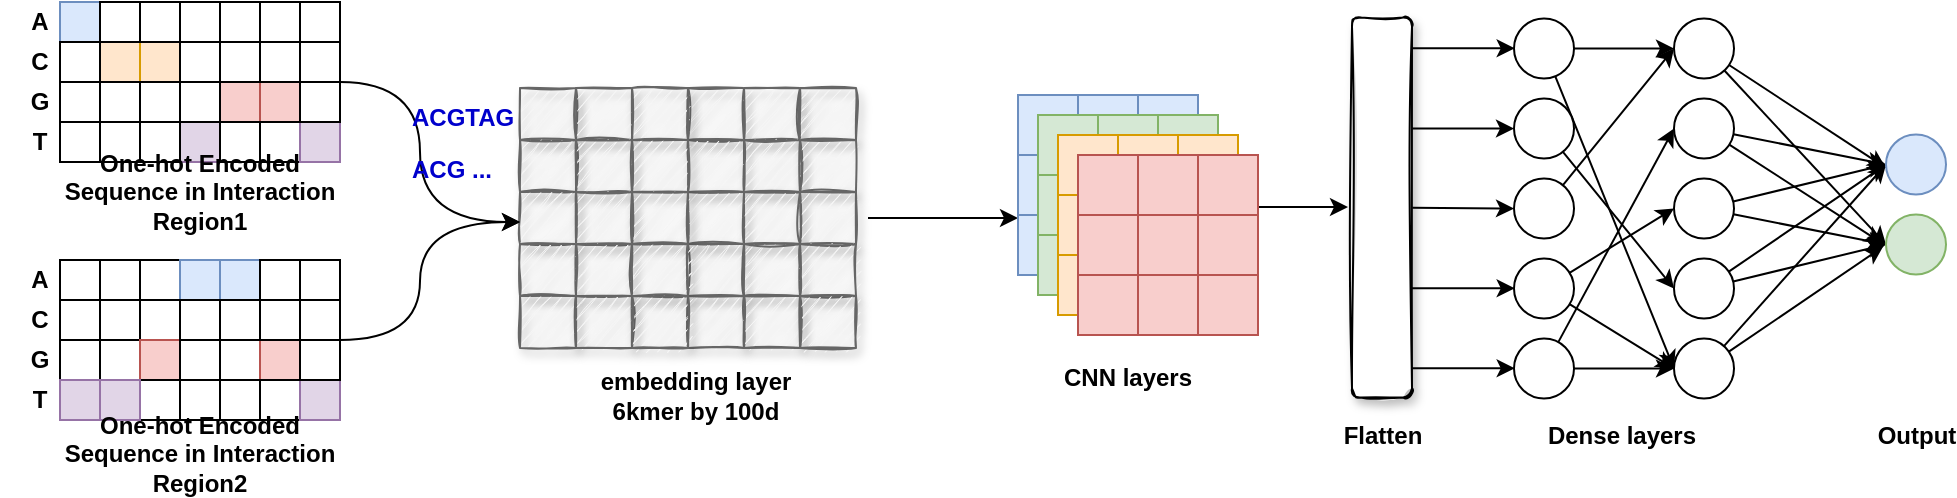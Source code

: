 <mxfile version="14.8.5" type="github">
  <diagram id="KxuiyelQ4g_LW83yEsCo" name="Page-1">
    <mxGraphModel dx="1185" dy="636" grid="1" gridSize="10" guides="1" tooltips="1" connect="1" arrows="1" fold="1" page="1" pageScale="1" pageWidth="4681" pageHeight="3300" math="0" shadow="0">
      <root>
        <mxCell id="0" />
        <mxCell id="1" parent="0" />
        <mxCell id="luZRHkZ189JOT4w14sl7-182" style="edgeStyle=orthogonalEdgeStyle;rounded=0;orthogonalLoop=1;jettySize=auto;html=1;entryX=0;entryY=0.5;entryDx=0;entryDy=0;fontStyle=1" edge="1" parent="1">
          <mxGeometry relative="1" as="geometry">
            <mxPoint x="570" y="284" as="sourcePoint" />
            <mxPoint x="645" y="284" as="targetPoint" />
            <Array as="points">
              <mxPoint x="590" y="284" />
              <mxPoint x="590" y="284" />
            </Array>
          </mxGeometry>
        </mxCell>
        <mxCell id="sUNE9Ao9WOD159sY9nD--49" value="&lt;div&gt;embedding layer&lt;/div&gt;&lt;div&gt;6kmer by 100d&lt;/div&gt;" style="text;html=1;strokeColor=none;fillColor=none;align=center;verticalAlign=middle;whiteSpace=wrap;rounded=0;fontStyle=1" parent="1" vertex="1">
          <mxGeometry x="404" y="363" width="160" height="20" as="geometry" />
        </mxCell>
        <mxCell id="luZRHkZ189JOT4w14sl7-183" value="" style="rounded=0;whiteSpace=wrap;html=1;shadow=1;glass=0;sketch=1;fillColor=#f5f5f5;strokeColor=#666666;fontColor=#333333;fontStyle=1" vertex="1" parent="1">
          <mxGeometry x="480" y="219" width="28" height="26" as="geometry" />
        </mxCell>
        <mxCell id="luZRHkZ189JOT4w14sl7-184" value="" style="rounded=0;whiteSpace=wrap;html=1;shadow=1;glass=0;sketch=1;fillColor=#f5f5f5;strokeColor=#666666;fontColor=#333333;fontStyle=1" vertex="1" parent="1">
          <mxGeometry x="508" y="219" width="28" height="26" as="geometry" />
        </mxCell>
        <mxCell id="luZRHkZ189JOT4w14sl7-185" value="" style="rounded=0;whiteSpace=wrap;html=1;shadow=1;glass=0;sketch=1;fillColor=#f5f5f5;strokeColor=#666666;fontColor=#333333;fontStyle=1" vertex="1" parent="1">
          <mxGeometry x="536" y="219" width="28" height="26" as="geometry" />
        </mxCell>
        <mxCell id="luZRHkZ189JOT4w14sl7-186" value="" style="rounded=0;whiteSpace=wrap;html=1;shadow=1;glass=0;sketch=1;fillColor=#f5f5f5;strokeColor=#666666;fontColor=#333333;fontStyle=1" vertex="1" parent="1">
          <mxGeometry x="480" y="245" width="28" height="26" as="geometry" />
        </mxCell>
        <mxCell id="luZRHkZ189JOT4w14sl7-187" value="" style="rounded=0;whiteSpace=wrap;html=1;shadow=1;glass=0;sketch=1;fillColor=#f5f5f5;strokeColor=#666666;fontColor=#333333;fontStyle=1" vertex="1" parent="1">
          <mxGeometry x="508" y="245" width="28" height="26" as="geometry" />
        </mxCell>
        <mxCell id="luZRHkZ189JOT4w14sl7-188" value="" style="rounded=0;whiteSpace=wrap;html=1;shadow=1;glass=0;sketch=1;fillColor=#f5f5f5;strokeColor=#666666;fontColor=#333333;fontStyle=1" vertex="1" parent="1">
          <mxGeometry x="536" y="245" width="28" height="26" as="geometry" />
        </mxCell>
        <mxCell id="luZRHkZ189JOT4w14sl7-189" value="" style="rounded=0;whiteSpace=wrap;html=1;shadow=1;glass=0;sketch=1;fillColor=#f5f5f5;strokeColor=#666666;fontColor=#333333;fontStyle=1" vertex="1" parent="1">
          <mxGeometry x="480" y="271" width="28" height="26" as="geometry" />
        </mxCell>
        <mxCell id="luZRHkZ189JOT4w14sl7-190" value="" style="rounded=0;whiteSpace=wrap;html=1;shadow=1;glass=0;sketch=1;fillColor=#f5f5f5;strokeColor=#666666;fontColor=#333333;fontStyle=1" vertex="1" parent="1">
          <mxGeometry x="508" y="271" width="28" height="26" as="geometry" />
        </mxCell>
        <mxCell id="luZRHkZ189JOT4w14sl7-191" value="" style="rounded=0;whiteSpace=wrap;html=1;shadow=1;glass=0;sketch=1;fillColor=#f5f5f5;strokeColor=#666666;fontColor=#333333;fontStyle=1" vertex="1" parent="1">
          <mxGeometry x="536" y="271" width="28" height="26" as="geometry" />
        </mxCell>
        <mxCell id="luZRHkZ189JOT4w14sl7-192" value="" style="rounded=0;whiteSpace=wrap;html=1;shadow=1;glass=0;sketch=1;fillColor=#f5f5f5;strokeColor=#666666;fontColor=#333333;fontStyle=1" vertex="1" parent="1">
          <mxGeometry x="480" y="297" width="28" height="26" as="geometry" />
        </mxCell>
        <mxCell id="luZRHkZ189JOT4w14sl7-193" value="" style="rounded=0;whiteSpace=wrap;html=1;shadow=1;glass=0;sketch=1;fillColor=#f5f5f5;strokeColor=#666666;fontColor=#333333;fontStyle=1" vertex="1" parent="1">
          <mxGeometry x="508" y="297" width="28" height="26" as="geometry" />
        </mxCell>
        <mxCell id="luZRHkZ189JOT4w14sl7-194" value="" style="rounded=0;whiteSpace=wrap;html=1;shadow=1;glass=0;sketch=1;fillColor=#f5f5f5;strokeColor=#666666;fontColor=#333333;fontStyle=1" vertex="1" parent="1">
          <mxGeometry x="536" y="297" width="28" height="26" as="geometry" />
        </mxCell>
        <mxCell id="luZRHkZ189JOT4w14sl7-195" value="" style="rounded=0;whiteSpace=wrap;html=1;shadow=1;glass=0;sketch=1;fillColor=#f5f5f5;strokeColor=#666666;fontColor=#333333;fontStyle=1" vertex="1" parent="1">
          <mxGeometry x="480" y="323" width="28" height="26" as="geometry" />
        </mxCell>
        <mxCell id="luZRHkZ189JOT4w14sl7-196" value="" style="rounded=0;whiteSpace=wrap;html=1;shadow=1;glass=0;sketch=1;fillColor=#f5f5f5;strokeColor=#666666;fontColor=#333333;fontStyle=1" vertex="1" parent="1">
          <mxGeometry x="508" y="323" width="28" height="26" as="geometry" />
        </mxCell>
        <mxCell id="luZRHkZ189JOT4w14sl7-197" value="" style="rounded=0;whiteSpace=wrap;html=1;shadow=1;glass=0;sketch=1;fillColor=#f5f5f5;strokeColor=#666666;fontColor=#333333;fontStyle=1" vertex="1" parent="1">
          <mxGeometry x="536" y="323" width="28" height="26" as="geometry" />
        </mxCell>
        <mxCell id="luZRHkZ189JOT4w14sl7-198" value="" style="rounded=0;whiteSpace=wrap;html=1;shadow=1;glass=0;sketch=1;fillColor=#f5f5f5;strokeColor=#666666;fontColor=#333333;fontStyle=1" vertex="1" parent="1">
          <mxGeometry x="396" y="219" width="28" height="26" as="geometry" />
        </mxCell>
        <mxCell id="luZRHkZ189JOT4w14sl7-199" value="" style="rounded=0;whiteSpace=wrap;html=1;shadow=1;glass=0;sketch=1;fillColor=#f5f5f5;strokeColor=#666666;fontColor=#333333;fontStyle=1" vertex="1" parent="1">
          <mxGeometry x="424" y="219" width="28" height="26" as="geometry" />
        </mxCell>
        <mxCell id="luZRHkZ189JOT4w14sl7-200" value="" style="rounded=0;whiteSpace=wrap;html=1;shadow=1;glass=0;sketch=1;fillColor=#f5f5f5;strokeColor=#666666;fontColor=#333333;fontStyle=1" vertex="1" parent="1">
          <mxGeometry x="452" y="219" width="28" height="26" as="geometry" />
        </mxCell>
        <mxCell id="luZRHkZ189JOT4w14sl7-201" value="" style="rounded=0;whiteSpace=wrap;html=1;shadow=1;glass=0;sketch=1;fillColor=#f5f5f5;strokeColor=#666666;fontColor=#333333;fontStyle=1" vertex="1" parent="1">
          <mxGeometry x="396" y="245" width="28" height="26" as="geometry" />
        </mxCell>
        <mxCell id="luZRHkZ189JOT4w14sl7-202" value="" style="rounded=0;whiteSpace=wrap;html=1;shadow=1;glass=0;sketch=1;fillColor=#f5f5f5;strokeColor=#666666;fontColor=#333333;fontStyle=1" vertex="1" parent="1">
          <mxGeometry x="424" y="245" width="28" height="26" as="geometry" />
        </mxCell>
        <mxCell id="luZRHkZ189JOT4w14sl7-203" value="" style="rounded=0;whiteSpace=wrap;html=1;shadow=1;glass=0;sketch=1;fillColor=#f5f5f5;strokeColor=#666666;fontColor=#333333;fontStyle=1" vertex="1" parent="1">
          <mxGeometry x="452" y="245" width="28" height="26" as="geometry" />
        </mxCell>
        <mxCell id="luZRHkZ189JOT4w14sl7-204" value="" style="rounded=0;whiteSpace=wrap;html=1;shadow=1;glass=0;sketch=1;fillColor=#f5f5f5;strokeColor=#666666;fontColor=#333333;fontStyle=1" vertex="1" parent="1">
          <mxGeometry x="396" y="271" width="28" height="26" as="geometry" />
        </mxCell>
        <mxCell id="luZRHkZ189JOT4w14sl7-205" value="" style="rounded=0;whiteSpace=wrap;html=1;shadow=1;glass=0;sketch=1;fillColor=#f5f5f5;strokeColor=#666666;fontColor=#333333;fontStyle=1" vertex="1" parent="1">
          <mxGeometry x="424" y="271" width="28" height="26" as="geometry" />
        </mxCell>
        <mxCell id="luZRHkZ189JOT4w14sl7-206" value="" style="rounded=0;whiteSpace=wrap;html=1;shadow=1;glass=0;sketch=1;fillColor=#f5f5f5;strokeColor=#666666;fontColor=#333333;fontStyle=1" vertex="1" parent="1">
          <mxGeometry x="452" y="271" width="28" height="26" as="geometry" />
        </mxCell>
        <mxCell id="luZRHkZ189JOT4w14sl7-207" value="" style="rounded=0;whiteSpace=wrap;html=1;shadow=1;glass=0;sketch=1;fillColor=#f5f5f5;strokeColor=#666666;fontColor=#333333;fontStyle=1" vertex="1" parent="1">
          <mxGeometry x="396" y="297" width="28" height="26" as="geometry" />
        </mxCell>
        <mxCell id="luZRHkZ189JOT4w14sl7-208" value="" style="rounded=0;whiteSpace=wrap;html=1;shadow=1;glass=0;sketch=1;fillColor=#f5f5f5;strokeColor=#666666;fontColor=#333333;fontStyle=1" vertex="1" parent="1">
          <mxGeometry x="424" y="297" width="28" height="26" as="geometry" />
        </mxCell>
        <mxCell id="luZRHkZ189JOT4w14sl7-209" value="" style="rounded=0;whiteSpace=wrap;html=1;shadow=1;glass=0;sketch=1;fillColor=#f5f5f5;strokeColor=#666666;fontColor=#333333;fontStyle=1" vertex="1" parent="1">
          <mxGeometry x="452" y="297" width="28" height="26" as="geometry" />
        </mxCell>
        <mxCell id="luZRHkZ189JOT4w14sl7-210" value="" style="rounded=0;whiteSpace=wrap;html=1;shadow=1;glass=0;sketch=1;fillColor=#f5f5f5;strokeColor=#666666;fontColor=#333333;fontStyle=1" vertex="1" parent="1">
          <mxGeometry x="396" y="323" width="28" height="26" as="geometry" />
        </mxCell>
        <mxCell id="luZRHkZ189JOT4w14sl7-211" value="" style="rounded=0;whiteSpace=wrap;html=1;shadow=1;glass=0;sketch=1;fillColor=#f5f5f5;strokeColor=#666666;fontColor=#333333;fontStyle=1" vertex="1" parent="1">
          <mxGeometry x="424" y="323" width="28" height="26" as="geometry" />
        </mxCell>
        <mxCell id="luZRHkZ189JOT4w14sl7-212" value="" style="rounded=0;whiteSpace=wrap;html=1;shadow=1;glass=0;sketch=1;fillColor=#f5f5f5;strokeColor=#666666;fontColor=#333333;fontStyle=1" vertex="1" parent="1">
          <mxGeometry x="452" y="323" width="28" height="26" as="geometry" />
        </mxCell>
        <mxCell id="luZRHkZ189JOT4w14sl7-215" value="G" style="text;html=1;strokeColor=none;fillColor=none;align=center;verticalAlign=middle;whiteSpace=wrap;rounded=0;fontStyle=1" vertex="1" parent="1">
          <mxGeometry x="136" y="216" width="40" height="20" as="geometry" />
        </mxCell>
        <mxCell id="luZRHkZ189JOT4w14sl7-216" value="T" style="text;html=1;strokeColor=none;fillColor=none;align=center;verticalAlign=middle;whiteSpace=wrap;rounded=0;fontStyle=1" vertex="1" parent="1">
          <mxGeometry x="136" y="236" width="40" height="20" as="geometry" />
        </mxCell>
        <mxCell id="luZRHkZ189JOT4w14sl7-217" value="&lt;div&gt;A&lt;/div&gt;" style="text;html=1;strokeColor=none;fillColor=none;align=center;verticalAlign=middle;whiteSpace=wrap;rounded=0;fontStyle=1" vertex="1" parent="1">
          <mxGeometry x="136" y="176" width="40" height="20" as="geometry" />
        </mxCell>
        <mxCell id="luZRHkZ189JOT4w14sl7-218" value="C" style="text;html=1;strokeColor=none;fillColor=none;align=center;verticalAlign=middle;whiteSpace=wrap;rounded=0;fontStyle=1" vertex="1" parent="1">
          <mxGeometry x="136" y="196" width="40" height="20" as="geometry" />
        </mxCell>
        <mxCell id="luZRHkZ189JOT4w14sl7-219" value="" style="whiteSpace=wrap;html=1;aspect=fixed;fillColor=#dae8fc;strokeColor=#6c8ebf;fontStyle=1" vertex="1" parent="1">
          <mxGeometry x="166" y="176" width="20" height="20" as="geometry" />
        </mxCell>
        <mxCell id="luZRHkZ189JOT4w14sl7-220" value="" style="whiteSpace=wrap;html=1;aspect=fixed;fontStyle=1" vertex="1" parent="1">
          <mxGeometry x="186" y="196" width="20" height="20" as="geometry" />
        </mxCell>
        <mxCell id="luZRHkZ189JOT4w14sl7-221" value="" style="whiteSpace=wrap;html=1;aspect=fixed;fillColor=#ffe6cc;strokeColor=#d79b00;fontStyle=1" vertex="1" parent="1">
          <mxGeometry x="186" y="196" width="20" height="20" as="geometry" />
        </mxCell>
        <mxCell id="luZRHkZ189JOT4w14sl7-222" value="" style="whiteSpace=wrap;html=1;aspect=fixed;fillColor=#ffe6cc;strokeColor=#d79b00;fontStyle=1" vertex="1" parent="1">
          <mxGeometry x="206" y="196" width="20" height="20" as="geometry" />
        </mxCell>
        <mxCell id="luZRHkZ189JOT4w14sl7-223" value="" style="whiteSpace=wrap;html=1;aspect=fixed;fillColor=#e1d5e7;strokeColor=#9673a6;fontStyle=1" vertex="1" parent="1">
          <mxGeometry x="226" y="236" width="20" height="20" as="geometry" />
        </mxCell>
        <mxCell id="luZRHkZ189JOT4w14sl7-224" value="" style="whiteSpace=wrap;html=1;aspect=fixed;fillColor=#f8cecc;strokeColor=#b85450;fontStyle=1" vertex="1" parent="1">
          <mxGeometry x="246" y="216" width="20" height="20" as="geometry" />
        </mxCell>
        <mxCell id="luZRHkZ189JOT4w14sl7-225" value="" style="whiteSpace=wrap;html=1;aspect=fixed;fillColor=#f8cecc;strokeColor=#b85450;fontStyle=1" vertex="1" parent="1">
          <mxGeometry x="266" y="216" width="20" height="20" as="geometry" />
        </mxCell>
        <mxCell id="luZRHkZ189JOT4w14sl7-226" value="" style="rounded=0;whiteSpace=wrap;html=1;fontStyle=1" vertex="1" parent="1">
          <mxGeometry x="166" y="196" width="20" height="20" as="geometry" />
        </mxCell>
        <mxCell id="luZRHkZ189JOT4w14sl7-227" value="" style="rounded=0;whiteSpace=wrap;html=1;fontStyle=1" vertex="1" parent="1">
          <mxGeometry x="166" y="216" width="20" height="20" as="geometry" />
        </mxCell>
        <mxCell id="luZRHkZ189JOT4w14sl7-228" value="" style="rounded=0;whiteSpace=wrap;html=1;fontStyle=1" vertex="1" parent="1">
          <mxGeometry x="186" y="216" width="20" height="20" as="geometry" />
        </mxCell>
        <mxCell id="luZRHkZ189JOT4w14sl7-229" value="" style="rounded=0;whiteSpace=wrap;html=1;fontStyle=1" vertex="1" parent="1">
          <mxGeometry x="206" y="216" width="20" height="20" as="geometry" />
        </mxCell>
        <mxCell id="luZRHkZ189JOT4w14sl7-230" value="" style="rounded=0;whiteSpace=wrap;html=1;fontStyle=1" vertex="1" parent="1">
          <mxGeometry x="226" y="216" width="20" height="20" as="geometry" />
        </mxCell>
        <mxCell id="luZRHkZ189JOT4w14sl7-231" value="" style="rounded=0;whiteSpace=wrap;html=1;fontStyle=1" vertex="1" parent="1">
          <mxGeometry x="206" y="236" width="20" height="20" as="geometry" />
        </mxCell>
        <mxCell id="luZRHkZ189JOT4w14sl7-232" value="" style="rounded=0;whiteSpace=wrap;html=1;fontStyle=1" vertex="1" parent="1">
          <mxGeometry x="166" y="236" width="20" height="20" as="geometry" />
        </mxCell>
        <mxCell id="luZRHkZ189JOT4w14sl7-233" value="" style="rounded=0;whiteSpace=wrap;html=1;fontStyle=1" vertex="1" parent="1">
          <mxGeometry x="186" y="236" width="20" height="20" as="geometry" />
        </mxCell>
        <mxCell id="luZRHkZ189JOT4w14sl7-234" value="" style="rounded=0;whiteSpace=wrap;html=1;fontStyle=1" vertex="1" parent="1">
          <mxGeometry x="246" y="236" width="20" height="20" as="geometry" />
        </mxCell>
        <mxCell id="luZRHkZ189JOT4w14sl7-235" value="" style="rounded=0;whiteSpace=wrap;html=1;fontStyle=1" vertex="1" parent="1">
          <mxGeometry x="266" y="236" width="20" height="20" as="geometry" />
        </mxCell>
        <mxCell id="luZRHkZ189JOT4w14sl7-236" value="" style="rounded=0;whiteSpace=wrap;html=1;fontStyle=1" vertex="1" parent="1">
          <mxGeometry x="186" y="176" width="20" height="20" as="geometry" />
        </mxCell>
        <mxCell id="luZRHkZ189JOT4w14sl7-237" value="" style="rounded=0;whiteSpace=wrap;html=1;fontStyle=1" vertex="1" parent="1">
          <mxGeometry x="206" y="176" width="20" height="20" as="geometry" />
        </mxCell>
        <mxCell id="luZRHkZ189JOT4w14sl7-238" value="" style="rounded=0;whiteSpace=wrap;html=1;fontStyle=1" vertex="1" parent="1">
          <mxGeometry x="226" y="176" width="20" height="20" as="geometry" />
        </mxCell>
        <mxCell id="luZRHkZ189JOT4w14sl7-239" value="" style="rounded=0;whiteSpace=wrap;html=1;fontStyle=1" vertex="1" parent="1">
          <mxGeometry x="246" y="176" width="20" height="20" as="geometry" />
        </mxCell>
        <mxCell id="luZRHkZ189JOT4w14sl7-240" value="" style="rounded=0;whiteSpace=wrap;html=1;fontStyle=1" vertex="1" parent="1">
          <mxGeometry x="226" y="196" width="20" height="20" as="geometry" />
        </mxCell>
        <mxCell id="luZRHkZ189JOT4w14sl7-241" value="" style="rounded=0;whiteSpace=wrap;html=1;fontStyle=1" vertex="1" parent="1">
          <mxGeometry x="246" y="196" width="20" height="20" as="geometry" />
        </mxCell>
        <mxCell id="luZRHkZ189JOT4w14sl7-242" value="" style="rounded=0;whiteSpace=wrap;html=1;fontStyle=1" vertex="1" parent="1">
          <mxGeometry x="266" y="196" width="20" height="20" as="geometry" />
        </mxCell>
        <mxCell id="luZRHkZ189JOT4w14sl7-243" value="" style="rounded=0;whiteSpace=wrap;html=1;fontStyle=1" vertex="1" parent="1">
          <mxGeometry x="266" y="176" width="20" height="20" as="geometry" />
        </mxCell>
        <mxCell id="luZRHkZ189JOT4w14sl7-244" value="" style="whiteSpace=wrap;html=1;aspect=fixed;fillColor=#e1d5e7;strokeColor=#9673a6;fontStyle=1" vertex="1" parent="1">
          <mxGeometry x="286" y="236" width="20" height="20" as="geometry" />
        </mxCell>
        <mxCell id="luZRHkZ189JOT4w14sl7-245" value="" style="rounded=0;whiteSpace=wrap;html=1;fontStyle=1" vertex="1" parent="1">
          <mxGeometry x="286" y="216" width="20" height="20" as="geometry" />
        </mxCell>
        <mxCell id="luZRHkZ189JOT4w14sl7-246" value="" style="rounded=0;whiteSpace=wrap;html=1;fontStyle=1" vertex="1" parent="1">
          <mxGeometry x="286" y="176" width="20" height="20" as="geometry" />
        </mxCell>
        <mxCell id="luZRHkZ189JOT4w14sl7-247" style="edgeStyle=orthogonalEdgeStyle;curved=1;rounded=0;orthogonalLoop=1;jettySize=auto;html=1;entryX=0;entryY=0.5;entryDx=0;entryDy=0;exitX=1;exitY=1;exitDx=0;exitDy=0;fontStyle=1" edge="1" parent="1" source="luZRHkZ189JOT4w14sl7-248">
          <mxGeometry relative="1" as="geometry">
            <mxPoint x="396" y="286.0" as="targetPoint" />
            <Array as="points">
              <mxPoint x="346" y="216.5" />
              <mxPoint x="346" y="286.5" />
            </Array>
          </mxGeometry>
        </mxCell>
        <mxCell id="luZRHkZ189JOT4w14sl7-248" value="" style="rounded=0;whiteSpace=wrap;html=1;fontStyle=1" vertex="1" parent="1">
          <mxGeometry x="286" y="196" width="20" height="20" as="geometry" />
        </mxCell>
        <mxCell id="luZRHkZ189JOT4w14sl7-249" value="G" style="text;html=1;strokeColor=none;fillColor=none;align=center;verticalAlign=middle;whiteSpace=wrap;rounded=0;fontStyle=1" vertex="1" parent="1">
          <mxGeometry x="136" y="345" width="40" height="20" as="geometry" />
        </mxCell>
        <mxCell id="luZRHkZ189JOT4w14sl7-250" value="T" style="text;html=1;strokeColor=none;fillColor=none;align=center;verticalAlign=middle;whiteSpace=wrap;rounded=0;fontStyle=1" vertex="1" parent="1">
          <mxGeometry x="136" y="365" width="40" height="20" as="geometry" />
        </mxCell>
        <mxCell id="luZRHkZ189JOT4w14sl7-251" value="&lt;div&gt;A&lt;/div&gt;" style="text;html=1;strokeColor=none;fillColor=none;align=center;verticalAlign=middle;whiteSpace=wrap;rounded=0;fontStyle=1" vertex="1" parent="1">
          <mxGeometry x="136" y="305" width="40" height="20" as="geometry" />
        </mxCell>
        <mxCell id="luZRHkZ189JOT4w14sl7-252" value="C" style="text;html=1;strokeColor=none;fillColor=none;align=center;verticalAlign=middle;whiteSpace=wrap;rounded=0;fontStyle=1" vertex="1" parent="1">
          <mxGeometry x="136" y="325" width="40" height="20" as="geometry" />
        </mxCell>
        <mxCell id="luZRHkZ189JOT4w14sl7-253" value="" style="whiteSpace=wrap;html=1;aspect=fixed;fontStyle=1" vertex="1" parent="1">
          <mxGeometry x="166" y="305" width="20" height="20" as="geometry" />
        </mxCell>
        <mxCell id="luZRHkZ189JOT4w14sl7-254" value="" style="whiteSpace=wrap;html=1;aspect=fixed;fontStyle=1" vertex="1" parent="1">
          <mxGeometry x="186" y="325" width="20" height="20" as="geometry" />
        </mxCell>
        <mxCell id="luZRHkZ189JOT4w14sl7-255" value="" style="whiteSpace=wrap;html=1;aspect=fixed;fontStyle=1" vertex="1" parent="1">
          <mxGeometry x="186" y="325" width="20" height="20" as="geometry" />
        </mxCell>
        <mxCell id="luZRHkZ189JOT4w14sl7-256" value="" style="whiteSpace=wrap;html=1;aspect=fixed;fontStyle=1" vertex="1" parent="1">
          <mxGeometry x="206" y="325" width="20" height="20" as="geometry" />
        </mxCell>
        <mxCell id="luZRHkZ189JOT4w14sl7-257" value="" style="whiteSpace=wrap;html=1;aspect=fixed;fontStyle=1" vertex="1" parent="1">
          <mxGeometry x="226" y="365" width="20" height="20" as="geometry" />
        </mxCell>
        <mxCell id="luZRHkZ189JOT4w14sl7-258" value="" style="whiteSpace=wrap;html=1;aspect=fixed;fontStyle=1" vertex="1" parent="1">
          <mxGeometry x="246" y="345" width="20" height="20" as="geometry" />
        </mxCell>
        <mxCell id="luZRHkZ189JOT4w14sl7-259" value="" style="whiteSpace=wrap;html=1;aspect=fixed;fillColor=#f8cecc;strokeColor=#b85450;fontStyle=1" vertex="1" parent="1">
          <mxGeometry x="266" y="345" width="20" height="20" as="geometry" />
        </mxCell>
        <mxCell id="luZRHkZ189JOT4w14sl7-260" value="" style="rounded=0;whiteSpace=wrap;html=1;fontStyle=1" vertex="1" parent="1">
          <mxGeometry x="166" y="325" width="20" height="20" as="geometry" />
        </mxCell>
        <mxCell id="luZRHkZ189JOT4w14sl7-261" value="" style="rounded=0;whiteSpace=wrap;html=1;fontStyle=1" vertex="1" parent="1">
          <mxGeometry x="166" y="345" width="20" height="20" as="geometry" />
        </mxCell>
        <mxCell id="luZRHkZ189JOT4w14sl7-262" value="" style="rounded=0;whiteSpace=wrap;html=1;fontStyle=1" vertex="1" parent="1">
          <mxGeometry x="186" y="345" width="20" height="20" as="geometry" />
        </mxCell>
        <mxCell id="luZRHkZ189JOT4w14sl7-263" value="" style="rounded=0;whiteSpace=wrap;html=1;fillColor=#f8cecc;strokeColor=#b85450;fontStyle=1" vertex="1" parent="1">
          <mxGeometry x="206" y="345" width="20" height="20" as="geometry" />
        </mxCell>
        <mxCell id="luZRHkZ189JOT4w14sl7-264" value="" style="rounded=0;whiteSpace=wrap;html=1;fontStyle=1" vertex="1" parent="1">
          <mxGeometry x="226" y="345" width="20" height="20" as="geometry" />
        </mxCell>
        <mxCell id="luZRHkZ189JOT4w14sl7-265" value="" style="rounded=0;whiteSpace=wrap;html=1;fontStyle=1" vertex="1" parent="1">
          <mxGeometry x="206" y="365" width="20" height="20" as="geometry" />
        </mxCell>
        <mxCell id="luZRHkZ189JOT4w14sl7-266" value="" style="rounded=0;whiteSpace=wrap;html=1;fillColor=#e1d5e7;strokeColor=#9673a6;fontStyle=1" vertex="1" parent="1">
          <mxGeometry x="166" y="365" width="20" height="20" as="geometry" />
        </mxCell>
        <mxCell id="luZRHkZ189JOT4w14sl7-267" value="" style="rounded=0;whiteSpace=wrap;html=1;fillColor=#e1d5e7;strokeColor=#9673a6;fontStyle=1" vertex="1" parent="1">
          <mxGeometry x="186" y="365" width="20" height="20" as="geometry" />
        </mxCell>
        <mxCell id="luZRHkZ189JOT4w14sl7-268" value="" style="rounded=0;whiteSpace=wrap;html=1;fontStyle=1" vertex="1" parent="1">
          <mxGeometry x="246" y="365" width="20" height="20" as="geometry" />
        </mxCell>
        <mxCell id="luZRHkZ189JOT4w14sl7-269" value="" style="rounded=0;whiteSpace=wrap;html=1;fontStyle=1" vertex="1" parent="1">
          <mxGeometry x="266" y="365" width="20" height="20" as="geometry" />
        </mxCell>
        <mxCell id="luZRHkZ189JOT4w14sl7-270" value="" style="rounded=0;whiteSpace=wrap;html=1;fontStyle=1" vertex="1" parent="1">
          <mxGeometry x="186" y="305" width="20" height="20" as="geometry" />
        </mxCell>
        <mxCell id="luZRHkZ189JOT4w14sl7-271" value="" style="rounded=0;whiteSpace=wrap;html=1;fontStyle=1" vertex="1" parent="1">
          <mxGeometry x="206" y="305" width="20" height="20" as="geometry" />
        </mxCell>
        <mxCell id="luZRHkZ189JOT4w14sl7-272" value="" style="rounded=0;whiteSpace=wrap;html=1;fillColor=#dae8fc;strokeColor=#6c8ebf;fontStyle=1" vertex="1" parent="1">
          <mxGeometry x="226" y="305" width="20" height="20" as="geometry" />
        </mxCell>
        <mxCell id="luZRHkZ189JOT4w14sl7-273" value="" style="rounded=0;whiteSpace=wrap;html=1;fillColor=#dae8fc;strokeColor=#6c8ebf;fontStyle=1" vertex="1" parent="1">
          <mxGeometry x="246" y="305" width="20" height="20" as="geometry" />
        </mxCell>
        <mxCell id="luZRHkZ189JOT4w14sl7-274" value="" style="rounded=0;whiteSpace=wrap;html=1;fontStyle=1" vertex="1" parent="1">
          <mxGeometry x="226" y="325" width="20" height="20" as="geometry" />
        </mxCell>
        <mxCell id="luZRHkZ189JOT4w14sl7-275" value="" style="rounded=0;whiteSpace=wrap;html=1;fontStyle=1" vertex="1" parent="1">
          <mxGeometry x="246" y="325" width="20" height="20" as="geometry" />
        </mxCell>
        <mxCell id="luZRHkZ189JOT4w14sl7-276" value="" style="rounded=0;whiteSpace=wrap;html=1;fontStyle=1" vertex="1" parent="1">
          <mxGeometry x="266" y="325" width="20" height="20" as="geometry" />
        </mxCell>
        <mxCell id="luZRHkZ189JOT4w14sl7-277" value="" style="rounded=0;whiteSpace=wrap;html=1;fontStyle=1" vertex="1" parent="1">
          <mxGeometry x="266" y="305" width="20" height="20" as="geometry" />
        </mxCell>
        <mxCell id="luZRHkZ189JOT4w14sl7-278" value="" style="whiteSpace=wrap;html=1;aspect=fixed;fillColor=#e1d5e7;strokeColor=#9673a6;fontStyle=1" vertex="1" parent="1">
          <mxGeometry x="286" y="365" width="20" height="20" as="geometry" />
        </mxCell>
        <mxCell id="luZRHkZ189JOT4w14sl7-279" value="" style="rounded=0;whiteSpace=wrap;html=1;fontStyle=1" vertex="1" parent="1">
          <mxGeometry x="286" y="345" width="20" height="20" as="geometry" />
        </mxCell>
        <mxCell id="luZRHkZ189JOT4w14sl7-280" value="" style="rounded=0;whiteSpace=wrap;html=1;fontStyle=1" vertex="1" parent="1">
          <mxGeometry x="286" y="305" width="20" height="20" as="geometry" />
        </mxCell>
        <mxCell id="luZRHkZ189JOT4w14sl7-281" style="edgeStyle=orthogonalEdgeStyle;curved=1;rounded=0;orthogonalLoop=1;jettySize=auto;html=1;entryX=0;entryY=0.5;entryDx=0;entryDy=0;exitX=1;exitY=1;exitDx=0;exitDy=0;fontStyle=1" edge="1" parent="1" source="luZRHkZ189JOT4w14sl7-282">
          <mxGeometry relative="1" as="geometry">
            <mxPoint x="396" y="286.0" as="targetPoint" />
            <Array as="points">
              <mxPoint x="346" y="345.5" />
              <mxPoint x="346" y="285.5" />
            </Array>
          </mxGeometry>
        </mxCell>
        <mxCell id="luZRHkZ189JOT4w14sl7-282" value="" style="rounded=0;whiteSpace=wrap;html=1;fontStyle=1" vertex="1" parent="1">
          <mxGeometry x="286" y="325" width="20" height="20" as="geometry" />
        </mxCell>
        <mxCell id="luZRHkZ189JOT4w14sl7-283" style="edgeStyle=orthogonalEdgeStyle;rounded=0;orthogonalLoop=1;jettySize=auto;html=1;entryX=0;entryY=0.5;entryDx=0;entryDy=0;fontStyle=1" edge="1" parent="1">
          <mxGeometry relative="1" as="geometry">
            <mxPoint x="765" y="278.5" as="sourcePoint" />
            <mxPoint x="810" y="278.5" as="targetPoint" />
            <Array as="points">
              <mxPoint x="780" y="278.5" />
              <mxPoint x="780" y="278.5" />
            </Array>
          </mxGeometry>
        </mxCell>
        <mxCell id="luZRHkZ189JOT4w14sl7-284" value="&lt;div&gt;CNN layers&lt;/div&gt;" style="text;html=1;strokeColor=none;fillColor=none;align=center;verticalAlign=middle;whiteSpace=wrap;rounded=0;fontStyle=1" vertex="1" parent="1">
          <mxGeometry x="575" y="353.5" width="250" height="20" as="geometry" />
        </mxCell>
        <mxCell id="luZRHkZ189JOT4w14sl7-285" value="" style="whiteSpace=wrap;html=1;aspect=fixed;fillColor=#dae8fc;strokeColor=#6c8ebf;fontStyle=1" vertex="1" parent="1">
          <mxGeometry x="645" y="222.5" width="30" height="30" as="geometry" />
        </mxCell>
        <mxCell id="luZRHkZ189JOT4w14sl7-286" value="" style="whiteSpace=wrap;html=1;aspect=fixed;fillColor=#dae8fc;strokeColor=#6c8ebf;fontStyle=1" vertex="1" parent="1">
          <mxGeometry x="675" y="222.5" width="30" height="30" as="geometry" />
        </mxCell>
        <mxCell id="luZRHkZ189JOT4w14sl7-287" value="" style="whiteSpace=wrap;html=1;aspect=fixed;fillColor=#dae8fc;strokeColor=#6c8ebf;fontStyle=1" vertex="1" parent="1">
          <mxGeometry x="705" y="222.5" width="30" height="30" as="geometry" />
        </mxCell>
        <mxCell id="luZRHkZ189JOT4w14sl7-288" value="" style="whiteSpace=wrap;html=1;aspect=fixed;fillColor=#dae8fc;strokeColor=#6c8ebf;fontStyle=1" vertex="1" parent="1">
          <mxGeometry x="645" y="252.5" width="30" height="30" as="geometry" />
        </mxCell>
        <mxCell id="luZRHkZ189JOT4w14sl7-289" value="" style="whiteSpace=wrap;html=1;aspect=fixed;fillColor=#dae8fc;strokeColor=#6c8ebf;fontStyle=1" vertex="1" parent="1">
          <mxGeometry x="675" y="252.5" width="30" height="30" as="geometry" />
        </mxCell>
        <mxCell id="luZRHkZ189JOT4w14sl7-290" value="" style="whiteSpace=wrap;html=1;aspect=fixed;fillColor=#dae8fc;strokeColor=#6c8ebf;fontStyle=1" vertex="1" parent="1">
          <mxGeometry x="705" y="252.5" width="30" height="30" as="geometry" />
        </mxCell>
        <mxCell id="luZRHkZ189JOT4w14sl7-291" value="" style="whiteSpace=wrap;html=1;aspect=fixed;fillColor=#dae8fc;strokeColor=#6c8ebf;fontStyle=1" vertex="1" parent="1">
          <mxGeometry x="645" y="282.5" width="30" height="30" as="geometry" />
        </mxCell>
        <mxCell id="luZRHkZ189JOT4w14sl7-292" value="" style="whiteSpace=wrap;html=1;aspect=fixed;fillColor=#dae8fc;strokeColor=#6c8ebf;fontStyle=1" vertex="1" parent="1">
          <mxGeometry x="675" y="282.5" width="30" height="30" as="geometry" />
        </mxCell>
        <mxCell id="luZRHkZ189JOT4w14sl7-293" value="" style="whiteSpace=wrap;html=1;aspect=fixed;fillColor=#dae8fc;strokeColor=#6c8ebf;fontStyle=1" vertex="1" parent="1">
          <mxGeometry x="705" y="282.5" width="30" height="30" as="geometry" />
        </mxCell>
        <mxCell id="luZRHkZ189JOT4w14sl7-294" value="" style="whiteSpace=wrap;html=1;aspect=fixed;fillColor=#d5e8d4;strokeColor=#82b366;fontStyle=1" vertex="1" parent="1">
          <mxGeometry x="655" y="232.5" width="30" height="30" as="geometry" />
        </mxCell>
        <mxCell id="luZRHkZ189JOT4w14sl7-295" value="" style="whiteSpace=wrap;html=1;aspect=fixed;fillColor=#d5e8d4;strokeColor=#82b366;fontStyle=1" vertex="1" parent="1">
          <mxGeometry x="685" y="232.5" width="30" height="30" as="geometry" />
        </mxCell>
        <mxCell id="luZRHkZ189JOT4w14sl7-296" value="" style="whiteSpace=wrap;html=1;aspect=fixed;fillColor=#d5e8d4;strokeColor=#82b366;fontStyle=1" vertex="1" parent="1">
          <mxGeometry x="715" y="232.5" width="30" height="30" as="geometry" />
        </mxCell>
        <mxCell id="luZRHkZ189JOT4w14sl7-297" value="" style="whiteSpace=wrap;html=1;aspect=fixed;fillColor=#d5e8d4;strokeColor=#82b366;fontStyle=1" vertex="1" parent="1">
          <mxGeometry x="655" y="262.5" width="30" height="30" as="geometry" />
        </mxCell>
        <mxCell id="luZRHkZ189JOT4w14sl7-298" value="" style="whiteSpace=wrap;html=1;aspect=fixed;fillColor=#d5e8d4;strokeColor=#82b366;fontStyle=1" vertex="1" parent="1">
          <mxGeometry x="685" y="262.5" width="30" height="30" as="geometry" />
        </mxCell>
        <mxCell id="luZRHkZ189JOT4w14sl7-299" value="" style="whiteSpace=wrap;html=1;aspect=fixed;fillColor=#d5e8d4;strokeColor=#82b366;fontStyle=1" vertex="1" parent="1">
          <mxGeometry x="715" y="262.5" width="30" height="30" as="geometry" />
        </mxCell>
        <mxCell id="luZRHkZ189JOT4w14sl7-300" value="" style="whiteSpace=wrap;html=1;aspect=fixed;fillColor=#d5e8d4;strokeColor=#82b366;fontStyle=1" vertex="1" parent="1">
          <mxGeometry x="655" y="292.5" width="30" height="30" as="geometry" />
        </mxCell>
        <mxCell id="luZRHkZ189JOT4w14sl7-301" value="" style="whiteSpace=wrap;html=1;aspect=fixed;fillColor=#d5e8d4;strokeColor=#82b366;fontStyle=1" vertex="1" parent="1">
          <mxGeometry x="685" y="292.5" width="30" height="30" as="geometry" />
        </mxCell>
        <mxCell id="luZRHkZ189JOT4w14sl7-302" value="" style="whiteSpace=wrap;html=1;aspect=fixed;fillColor=#d5e8d4;strokeColor=#82b366;fontStyle=1" vertex="1" parent="1">
          <mxGeometry x="715" y="292.5" width="30" height="30" as="geometry" />
        </mxCell>
        <mxCell id="luZRHkZ189JOT4w14sl7-303" value="" style="whiteSpace=wrap;html=1;aspect=fixed;fillColor=#ffe6cc;strokeColor=#d79b00;fontStyle=1" vertex="1" parent="1">
          <mxGeometry x="665" y="242.5" width="30" height="30" as="geometry" />
        </mxCell>
        <mxCell id="luZRHkZ189JOT4w14sl7-304" value="" style="whiteSpace=wrap;html=1;aspect=fixed;fillColor=#ffe6cc;strokeColor=#d79b00;fontStyle=1" vertex="1" parent="1">
          <mxGeometry x="695" y="242.5" width="30" height="30" as="geometry" />
        </mxCell>
        <mxCell id="luZRHkZ189JOT4w14sl7-305" value="" style="whiteSpace=wrap;html=1;aspect=fixed;fillColor=#ffe6cc;strokeColor=#d79b00;fontStyle=1" vertex="1" parent="1">
          <mxGeometry x="725" y="242.5" width="30" height="30" as="geometry" />
        </mxCell>
        <mxCell id="luZRHkZ189JOT4w14sl7-306" value="" style="whiteSpace=wrap;html=1;aspect=fixed;fillColor=#ffe6cc;strokeColor=#d79b00;fontStyle=1" vertex="1" parent="1">
          <mxGeometry x="665" y="272.5" width="30" height="30" as="geometry" />
        </mxCell>
        <mxCell id="luZRHkZ189JOT4w14sl7-307" value="" style="whiteSpace=wrap;html=1;aspect=fixed;fillColor=#ffe6cc;strokeColor=#d79b00;fontStyle=1" vertex="1" parent="1">
          <mxGeometry x="695" y="272.5" width="30" height="30" as="geometry" />
        </mxCell>
        <mxCell id="luZRHkZ189JOT4w14sl7-308" value="" style="whiteSpace=wrap;html=1;aspect=fixed;fillColor=#ffe6cc;strokeColor=#d79b00;fontStyle=1" vertex="1" parent="1">
          <mxGeometry x="725" y="272.5" width="30" height="30" as="geometry" />
        </mxCell>
        <mxCell id="luZRHkZ189JOT4w14sl7-309" value="" style="whiteSpace=wrap;html=1;aspect=fixed;fillColor=#ffe6cc;strokeColor=#d79b00;fontStyle=1" vertex="1" parent="1">
          <mxGeometry x="665" y="302.5" width="30" height="30" as="geometry" />
        </mxCell>
        <mxCell id="luZRHkZ189JOT4w14sl7-310" value="" style="whiteSpace=wrap;html=1;aspect=fixed;fillColor=#ffe6cc;strokeColor=#d79b00;fontStyle=1" vertex="1" parent="1">
          <mxGeometry x="695" y="302.5" width="30" height="30" as="geometry" />
        </mxCell>
        <mxCell id="luZRHkZ189JOT4w14sl7-311" value="" style="whiteSpace=wrap;html=1;aspect=fixed;fillColor=#ffe6cc;strokeColor=#d79b00;fontStyle=1" vertex="1" parent="1">
          <mxGeometry x="725" y="302.5" width="30" height="30" as="geometry" />
        </mxCell>
        <mxCell id="luZRHkZ189JOT4w14sl7-312" value="" style="whiteSpace=wrap;html=1;aspect=fixed;fillColor=#f8cecc;strokeColor=#b85450;fontStyle=1" vertex="1" parent="1">
          <mxGeometry x="675" y="252.5" width="30" height="30" as="geometry" />
        </mxCell>
        <mxCell id="luZRHkZ189JOT4w14sl7-313" value="" style="whiteSpace=wrap;html=1;aspect=fixed;fillColor=#f8cecc;strokeColor=#b85450;fontStyle=1" vertex="1" parent="1">
          <mxGeometry x="705" y="252.5" width="30" height="30" as="geometry" />
        </mxCell>
        <mxCell id="luZRHkZ189JOT4w14sl7-314" value="" style="whiteSpace=wrap;html=1;aspect=fixed;fillColor=#f8cecc;strokeColor=#b85450;fontStyle=1" vertex="1" parent="1">
          <mxGeometry x="735" y="252.5" width="30" height="30" as="geometry" />
        </mxCell>
        <mxCell id="luZRHkZ189JOT4w14sl7-315" value="" style="whiteSpace=wrap;html=1;aspect=fixed;fillColor=#f8cecc;strokeColor=#b85450;fontStyle=1" vertex="1" parent="1">
          <mxGeometry x="675" y="282.5" width="30" height="30" as="geometry" />
        </mxCell>
        <mxCell id="luZRHkZ189JOT4w14sl7-316" value="" style="whiteSpace=wrap;html=1;aspect=fixed;fillColor=#f8cecc;strokeColor=#b85450;fontStyle=1" vertex="1" parent="1">
          <mxGeometry x="705" y="282.5" width="30" height="30" as="geometry" />
        </mxCell>
        <mxCell id="luZRHkZ189JOT4w14sl7-317" value="" style="whiteSpace=wrap;html=1;aspect=fixed;fillColor=#f8cecc;strokeColor=#b85450;fontStyle=1" vertex="1" parent="1">
          <mxGeometry x="735" y="282.5" width="30" height="30" as="geometry" />
        </mxCell>
        <mxCell id="luZRHkZ189JOT4w14sl7-318" value="" style="whiteSpace=wrap;html=1;aspect=fixed;fillColor=#f8cecc;strokeColor=#b85450;fontStyle=1" vertex="1" parent="1">
          <mxGeometry x="675" y="312.5" width="30" height="30" as="geometry" />
        </mxCell>
        <mxCell id="luZRHkZ189JOT4w14sl7-319" value="" style="whiteSpace=wrap;html=1;aspect=fixed;fillColor=#f8cecc;strokeColor=#b85450;fontStyle=1" vertex="1" parent="1">
          <mxGeometry x="705" y="312.5" width="30" height="30" as="geometry" />
        </mxCell>
        <mxCell id="luZRHkZ189JOT4w14sl7-320" value="" style="whiteSpace=wrap;html=1;aspect=fixed;fillColor=#f8cecc;strokeColor=#b85450;fontStyle=1" vertex="1" parent="1">
          <mxGeometry x="735" y="312.5" width="30" height="30" as="geometry" />
        </mxCell>
        <mxCell id="luZRHkZ189JOT4w14sl7-374" value="One-hot Encoded Sequence in Interaction Region1" style="text;html=1;strokeColor=none;fillColor=none;align=center;verticalAlign=middle;whiteSpace=wrap;rounded=0;fontStyle=1" vertex="1" parent="1">
          <mxGeometry x="156" y="260.5" width="160" height="20" as="geometry" />
        </mxCell>
        <mxCell id="luZRHkZ189JOT4w14sl7-375" value="&lt;div&gt;One-hot Encoded Sequence in Interaction Region2&lt;/div&gt;" style="text;html=1;strokeColor=none;fillColor=none;align=center;verticalAlign=middle;whiteSpace=wrap;rounded=0;fontStyle=1" vertex="1" parent="1">
          <mxGeometry x="156" y="391.5" width="160" height="20" as="geometry" />
        </mxCell>
        <mxCell id="luZRHkZ189JOT4w14sl7-376" value="&lt;font color=&quot;#0000CC&quot;&gt;ACGTAG&lt;/font&gt;" style="text;whiteSpace=wrap;html=1;fontStyle=1" vertex="1" parent="1">
          <mxGeometry x="340" y="219.5" width="70" height="30" as="geometry" />
        </mxCell>
        <mxCell id="luZRHkZ189JOT4w14sl7-377" value="&lt;font color=&quot;#0000CC&quot;&gt;ACG ...&lt;/font&gt;" style="text;whiteSpace=wrap;html=1;fontStyle=1" vertex="1" parent="1">
          <mxGeometry x="340" y="245.5" width="70" height="30" as="geometry" />
        </mxCell>
        <mxCell id="luZRHkZ189JOT4w14sl7-378" value="Dense layers" style="text;html=1;strokeColor=none;fillColor=none;align=center;verticalAlign=middle;whiteSpace=wrap;rounded=0;fontStyle=1" vertex="1" parent="1">
          <mxGeometry x="902" y="383.25" width="90" height="20" as="geometry" />
        </mxCell>
        <mxCell id="luZRHkZ189JOT4w14sl7-379" value="Flatten" style="text;html=1;strokeColor=none;fillColor=none;align=center;verticalAlign=middle;whiteSpace=wrap;rounded=0;fontStyle=1" vertex="1" parent="1">
          <mxGeometry x="816.5" y="383.25" width="21" height="20" as="geometry" />
        </mxCell>
        <mxCell id="luZRHkZ189JOT4w14sl7-380" style="edgeStyle=none;rounded=1;jumpSize=20;orthogonalLoop=1;jettySize=auto;html=1;entryX=0;entryY=0.5;entryDx=0;entryDy=0;strokeWidth=1;fontStyle=1" edge="1" parent="1" source="luZRHkZ189JOT4w14sl7-382" target="luZRHkZ189JOT4w14sl7-407">
          <mxGeometry relative="1" as="geometry" />
        </mxCell>
        <mxCell id="luZRHkZ189JOT4w14sl7-381" style="edgeStyle=none;rounded=0;orthogonalLoop=1;jettySize=auto;html=1;entryX=0;entryY=0.5;entryDx=0;entryDy=0;fontStyle=1" edge="1" parent="1" source="luZRHkZ189JOT4w14sl7-382" target="luZRHkZ189JOT4w14sl7-395">
          <mxGeometry relative="1" as="geometry" />
        </mxCell>
        <mxCell id="luZRHkZ189JOT4w14sl7-382" value="" style="ellipse;whiteSpace=wrap;html=1;aspect=fixed;fontStyle=1" vertex="1" parent="1">
          <mxGeometry x="893" y="184.25" width="30" height="30" as="geometry" />
        </mxCell>
        <mxCell id="luZRHkZ189JOT4w14sl7-383" style="edgeStyle=none;rounded=1;jumpSize=20;orthogonalLoop=1;jettySize=auto;html=1;entryX=0;entryY=0.5;entryDx=0;entryDy=0;strokeWidth=1;fontStyle=1" edge="1" parent="1" source="luZRHkZ189JOT4w14sl7-384" target="luZRHkZ189JOT4w14sl7-404">
          <mxGeometry relative="1" as="geometry" />
        </mxCell>
        <mxCell id="luZRHkZ189JOT4w14sl7-384" value="" style="ellipse;whiteSpace=wrap;html=1;aspect=fixed;fontStyle=1" vertex="1" parent="1">
          <mxGeometry x="893" y="224.25" width="30" height="30" as="geometry" />
        </mxCell>
        <mxCell id="luZRHkZ189JOT4w14sl7-385" style="edgeStyle=none;rounded=1;jumpSize=20;orthogonalLoop=1;jettySize=auto;html=1;entryX=0;entryY=0.5;entryDx=0;entryDy=0;strokeWidth=1;fontStyle=1" edge="1" parent="1" source="luZRHkZ189JOT4w14sl7-386" target="luZRHkZ189JOT4w14sl7-395">
          <mxGeometry relative="1" as="geometry" />
        </mxCell>
        <mxCell id="luZRHkZ189JOT4w14sl7-386" value="" style="ellipse;whiteSpace=wrap;html=1;aspect=fixed;fontStyle=1" vertex="1" parent="1">
          <mxGeometry x="893" y="264.25" width="30" height="30" as="geometry" />
        </mxCell>
        <mxCell id="luZRHkZ189JOT4w14sl7-387" style="edgeStyle=none;rounded=0;orthogonalLoop=1;jettySize=auto;html=1;entryX=0;entryY=0.5;entryDx=0;entryDy=0;fontStyle=1" edge="1" parent="1" source="luZRHkZ189JOT4w14sl7-389" target="luZRHkZ189JOT4w14sl7-401">
          <mxGeometry relative="1" as="geometry" />
        </mxCell>
        <mxCell id="luZRHkZ189JOT4w14sl7-388" style="edgeStyle=none;rounded=0;orthogonalLoop=1;jettySize=auto;html=1;entryX=0;entryY=0.5;entryDx=0;entryDy=0;fontStyle=1" edge="1" parent="1" source="luZRHkZ189JOT4w14sl7-389" target="luZRHkZ189JOT4w14sl7-407">
          <mxGeometry relative="1" as="geometry" />
        </mxCell>
        <mxCell id="luZRHkZ189JOT4w14sl7-389" value="" style="ellipse;whiteSpace=wrap;html=1;aspect=fixed;fontStyle=1" vertex="1" parent="1">
          <mxGeometry x="893" y="304.25" width="30" height="30" as="geometry" />
        </mxCell>
        <mxCell id="luZRHkZ189JOT4w14sl7-390" style="edgeStyle=none;rounded=1;jumpSize=20;orthogonalLoop=1;jettySize=auto;html=1;entryX=0;entryY=0.5;entryDx=0;entryDy=0;strokeWidth=1;fontStyle=1" edge="1" parent="1" source="luZRHkZ189JOT4w14sl7-392" target="luZRHkZ189JOT4w14sl7-398">
          <mxGeometry relative="1" as="geometry" />
        </mxCell>
        <mxCell id="luZRHkZ189JOT4w14sl7-391" style="edgeStyle=none;rounded=1;jumpSize=20;orthogonalLoop=1;jettySize=auto;html=1;entryX=0;entryY=0.5;entryDx=0;entryDy=0;strokeWidth=1;fontStyle=1" edge="1" parent="1" source="luZRHkZ189JOT4w14sl7-392" target="luZRHkZ189JOT4w14sl7-407">
          <mxGeometry relative="1" as="geometry" />
        </mxCell>
        <mxCell id="luZRHkZ189JOT4w14sl7-392" value="" style="ellipse;whiteSpace=wrap;html=1;aspect=fixed;fontStyle=1" vertex="1" parent="1">
          <mxGeometry x="893" y="344.25" width="30" height="30" as="geometry" />
        </mxCell>
        <mxCell id="luZRHkZ189JOT4w14sl7-393" style="edgeStyle=none;rounded=1;jumpSize=20;orthogonalLoop=1;jettySize=auto;html=1;entryX=0;entryY=0.5;entryDx=0;entryDy=0;strokeWidth=1;fontStyle=1" edge="1" parent="1" source="luZRHkZ189JOT4w14sl7-395" target="luZRHkZ189JOT4w14sl7-410">
          <mxGeometry relative="1" as="geometry" />
        </mxCell>
        <mxCell id="luZRHkZ189JOT4w14sl7-394" style="edgeStyle=none;rounded=1;jumpSize=20;orthogonalLoop=1;jettySize=auto;html=1;strokeWidth=1;entryX=-0.001;entryY=0.557;entryDx=0;entryDy=0;entryPerimeter=0;fontStyle=1" edge="1" parent="1" source="luZRHkZ189JOT4w14sl7-395" target="luZRHkZ189JOT4w14sl7-409">
          <mxGeometry relative="1" as="geometry">
            <mxPoint x="1073" y="279.25" as="targetPoint" />
          </mxGeometry>
        </mxCell>
        <mxCell id="luZRHkZ189JOT4w14sl7-395" value="" style="ellipse;whiteSpace=wrap;html=1;aspect=fixed;fontStyle=1" vertex="1" parent="1">
          <mxGeometry x="973" y="184.25" width="30" height="30" as="geometry" />
        </mxCell>
        <mxCell id="luZRHkZ189JOT4w14sl7-396" style="edgeStyle=none;rounded=1;jumpSize=20;orthogonalLoop=1;jettySize=auto;html=1;entryX=0;entryY=0.5;entryDx=0;entryDy=0;strokeWidth=1;fontStyle=1" edge="1" parent="1" source="luZRHkZ189JOT4w14sl7-398" target="luZRHkZ189JOT4w14sl7-409">
          <mxGeometry relative="1" as="geometry" />
        </mxCell>
        <mxCell id="luZRHkZ189JOT4w14sl7-397" style="edgeStyle=none;rounded=1;jumpSize=20;orthogonalLoop=1;jettySize=auto;html=1;strokeWidth=1;entryX=-0.057;entryY=0.483;entryDx=0;entryDy=0;entryPerimeter=0;fontStyle=1" edge="1" parent="1" source="luZRHkZ189JOT4w14sl7-398" target="luZRHkZ189JOT4w14sl7-410">
          <mxGeometry relative="1" as="geometry">
            <mxPoint x="1083" y="319.25" as="targetPoint" />
          </mxGeometry>
        </mxCell>
        <mxCell id="luZRHkZ189JOT4w14sl7-398" value="" style="ellipse;whiteSpace=wrap;html=1;aspect=fixed;fontStyle=1" vertex="1" parent="1">
          <mxGeometry x="973" y="224.25" width="30" height="30" as="geometry" />
        </mxCell>
        <mxCell id="luZRHkZ189JOT4w14sl7-399" style="edgeStyle=none;rounded=1;jumpSize=20;orthogonalLoop=1;jettySize=auto;html=1;entryX=0;entryY=0.5;entryDx=0;entryDy=0;strokeWidth=1;fontStyle=1" edge="1" parent="1" source="luZRHkZ189JOT4w14sl7-401" target="luZRHkZ189JOT4w14sl7-410">
          <mxGeometry relative="1" as="geometry" />
        </mxCell>
        <mxCell id="luZRHkZ189JOT4w14sl7-400" style="edgeStyle=none;rounded=1;jumpSize=20;orthogonalLoop=1;jettySize=auto;html=1;strokeWidth=1;entryX=0;entryY=0.5;entryDx=0;entryDy=0;fontStyle=1" edge="1" parent="1" source="luZRHkZ189JOT4w14sl7-401" target="luZRHkZ189JOT4w14sl7-409">
          <mxGeometry relative="1" as="geometry">
            <mxPoint x="1083" y="279.25" as="targetPoint" />
          </mxGeometry>
        </mxCell>
        <mxCell id="luZRHkZ189JOT4w14sl7-401" value="" style="ellipse;whiteSpace=wrap;html=1;aspect=fixed;fontStyle=1" vertex="1" parent="1">
          <mxGeometry x="973" y="264.25" width="30" height="30" as="geometry" />
        </mxCell>
        <mxCell id="luZRHkZ189JOT4w14sl7-402" style="edgeStyle=none;rounded=1;jumpSize=20;orthogonalLoop=1;jettySize=auto;html=1;entryX=0;entryY=0.5;entryDx=0;entryDy=0;strokeWidth=1;fontStyle=1" edge="1" parent="1" source="luZRHkZ189JOT4w14sl7-404" target="luZRHkZ189JOT4w14sl7-409">
          <mxGeometry relative="1" as="geometry" />
        </mxCell>
        <mxCell id="luZRHkZ189JOT4w14sl7-403" style="edgeStyle=none;rounded=1;jumpSize=20;orthogonalLoop=1;jettySize=auto;html=1;strokeWidth=1;entryX=0;entryY=0.5;entryDx=0;entryDy=0;fontStyle=1" edge="1" parent="1" source="luZRHkZ189JOT4w14sl7-404" target="luZRHkZ189JOT4w14sl7-410">
          <mxGeometry relative="1" as="geometry">
            <mxPoint x="1073" y="319.25" as="targetPoint" />
          </mxGeometry>
        </mxCell>
        <mxCell id="luZRHkZ189JOT4w14sl7-404" value="" style="ellipse;whiteSpace=wrap;html=1;aspect=fixed;fontStyle=1" vertex="1" parent="1">
          <mxGeometry x="973" y="304.25" width="30" height="30" as="geometry" />
        </mxCell>
        <mxCell id="luZRHkZ189JOT4w14sl7-405" style="edgeStyle=none;rounded=1;jumpSize=20;orthogonalLoop=1;jettySize=auto;html=1;strokeWidth=1;entryX=-0.05;entryY=0.538;entryDx=0;entryDy=0;entryPerimeter=0;fontStyle=1" edge="1" parent="1" source="luZRHkZ189JOT4w14sl7-407" target="luZRHkZ189JOT4w14sl7-410">
          <mxGeometry relative="1" as="geometry">
            <mxPoint x="1083" y="319.25" as="targetPoint" />
          </mxGeometry>
        </mxCell>
        <mxCell id="luZRHkZ189JOT4w14sl7-406" style="edgeStyle=none;rounded=1;jumpSize=20;orthogonalLoop=1;jettySize=auto;html=1;strokeWidth=1;entryX=0;entryY=0.5;entryDx=0;entryDy=0;fontStyle=1" edge="1" parent="1" source="luZRHkZ189JOT4w14sl7-407" target="luZRHkZ189JOT4w14sl7-409">
          <mxGeometry relative="1" as="geometry">
            <mxPoint x="1073" y="279.25" as="targetPoint" />
          </mxGeometry>
        </mxCell>
        <mxCell id="luZRHkZ189JOT4w14sl7-407" value="" style="ellipse;whiteSpace=wrap;html=1;aspect=fixed;fontStyle=1" vertex="1" parent="1">
          <mxGeometry x="973" y="344.25" width="30" height="30" as="geometry" />
        </mxCell>
        <mxCell id="luZRHkZ189JOT4w14sl7-408" value="&lt;div&gt;Output&lt;/div&gt;" style="text;html=1;strokeColor=none;fillColor=none;align=center;verticalAlign=middle;whiteSpace=wrap;rounded=0;fontStyle=1" vertex="1" parent="1">
          <mxGeometry x="1082.75" y="383.25" width="22.5" height="20" as="geometry" />
        </mxCell>
        <mxCell id="luZRHkZ189JOT4w14sl7-409" value="" style="ellipse;whiteSpace=wrap;html=1;aspect=fixed;fillColor=#dae8fc;strokeColor=#6c8ebf;fontStyle=1" vertex="1" parent="1">
          <mxGeometry x="1079" y="242.25" width="30" height="30" as="geometry" />
        </mxCell>
        <mxCell id="luZRHkZ189JOT4w14sl7-410" value="" style="ellipse;whiteSpace=wrap;html=1;aspect=fixed;fillColor=#d5e8d4;strokeColor=#82b366;fontStyle=1" vertex="1" parent="1">
          <mxGeometry x="1079" y="282.25" width="30" height="30" as="geometry" />
        </mxCell>
        <mxCell id="luZRHkZ189JOT4w14sl7-411" style="rounded=0;orthogonalLoop=1;jettySize=auto;html=1;entryX=0;entryY=0.5;entryDx=0;entryDy=0;fontStyle=1" edge="1" parent="1" source="luZRHkZ189JOT4w14sl7-412">
          <mxGeometry relative="1" as="geometry">
            <mxPoint x="893.0" y="279.25" as="targetPoint" />
          </mxGeometry>
        </mxCell>
        <mxCell id="luZRHkZ189JOT4w14sl7-412" value="" style="rounded=1;whiteSpace=wrap;html=1;shadow=1;glass=0;sketch=1;fontStyle=1" vertex="1" parent="1">
          <mxGeometry x="812" y="183.75" width="30" height="190" as="geometry" />
        </mxCell>
        <mxCell id="luZRHkZ189JOT4w14sl7-413" value="" style="endArrow=classic;html=1;entryX=0;entryY=0.5;entryDx=0;entryDy=0;exitX=0.989;exitY=0.292;exitDx=0;exitDy=0;exitPerimeter=0;fontStyle=1" edge="1" parent="1" source="luZRHkZ189JOT4w14sl7-412">
          <mxGeometry width="50" height="50" relative="1" as="geometry">
            <mxPoint x="843" y="292.25" as="sourcePoint" />
            <mxPoint x="893.0" y="239.25" as="targetPoint" />
          </mxGeometry>
        </mxCell>
        <mxCell id="luZRHkZ189JOT4w14sl7-414" value="" style="endArrow=classic;html=1;entryX=0;entryY=0.5;entryDx=0;entryDy=0;exitX=0.989;exitY=0.292;exitDx=0;exitDy=0;exitPerimeter=0;fontStyle=1" edge="1" parent="1">
          <mxGeometry width="50" height="50" relative="1" as="geometry">
            <mxPoint x="842" y="199.15" as="sourcePoint" />
            <mxPoint x="893.33" y="199.17" as="targetPoint" />
          </mxGeometry>
        </mxCell>
        <mxCell id="luZRHkZ189JOT4w14sl7-415" value="" style="endArrow=classic;html=1;entryX=0;entryY=0.5;entryDx=0;entryDy=0;exitX=0.989;exitY=0.292;exitDx=0;exitDy=0;exitPerimeter=0;fontStyle=1" edge="1" parent="1">
          <mxGeometry width="50" height="50" relative="1" as="geometry">
            <mxPoint x="842" y="319.15" as="sourcePoint" />
            <mxPoint x="893.33" y="319.17" as="targetPoint" />
          </mxGeometry>
        </mxCell>
        <mxCell id="luZRHkZ189JOT4w14sl7-416" value="" style="endArrow=classic;html=1;entryX=0;entryY=0.5;entryDx=0;entryDy=0;exitX=0.989;exitY=0.292;exitDx=0;exitDy=0;exitPerimeter=0;fontStyle=1" edge="1" parent="1">
          <mxGeometry width="50" height="50" relative="1" as="geometry">
            <mxPoint x="842" y="359.15" as="sourcePoint" />
            <mxPoint x="893.33" y="359.17" as="targetPoint" />
          </mxGeometry>
        </mxCell>
      </root>
    </mxGraphModel>
  </diagram>
</mxfile>
